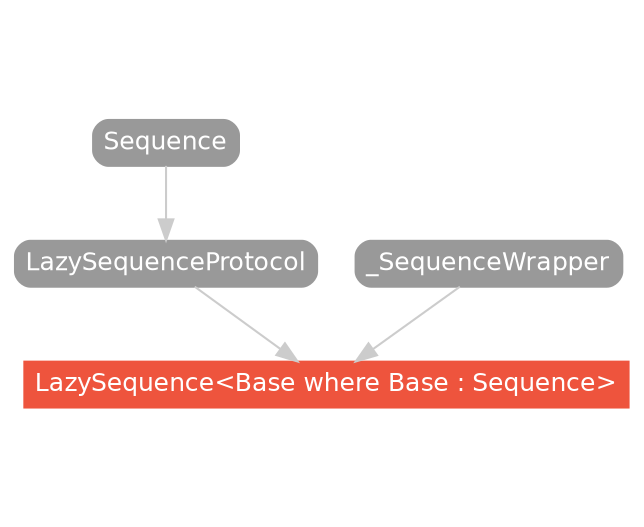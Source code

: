 strict digraph "LazySequence<Base where Base : Sequence> - Type Hierarchy - SwiftDoc.org" {
    pad="0.1,0.8"
    node [shape=box, style="filled,rounded", color="#999999", fillcolor="#999999", fontcolor=white, fontname=Helvetica, fontnames="Helvetica,sansserif", fontsize=12, margin="0.07,0.05", height="0.3"]
    edge [color="#cccccc"]
    "LazySequence<Base where Base : Sequence>" [URL="/type/LazySequence/", style="filled", fillcolor="#ee543d", color="#ee543d"]
    "LazySequenceProtocol" [URL="/protocol/LazySequenceProtocol/hierarchy/"]
    "Sequence" [URL="/protocol/Sequence/hierarchy/"]
    "_SequenceWrapper" [URL="/protocol/_SequenceWrapper/hierarchy/"]    "LazySequenceProtocol" -> "LazySequence<Base where Base : Sequence>"
    "_SequenceWrapper" -> "LazySequence<Base where Base : Sequence>"
    "Sequence" -> "LazySequenceProtocol"
    subgraph Types {
        rank = max; "LazySequence<Base where Base : Sequence>";
    }
}